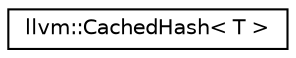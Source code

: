 digraph "Graphical Class Hierarchy"
{
  edge [fontname="Helvetica",fontsize="10",labelfontname="Helvetica",labelfontsize="10"];
  node [fontname="Helvetica",fontsize="10",shape=record];
  rankdir="LR";
  Node1 [label="llvm::CachedHash\< T \>",height=0.2,width=0.4,color="black", fillcolor="white", style="filled",URL="$structllvm_1_1CachedHash.html"];
}
